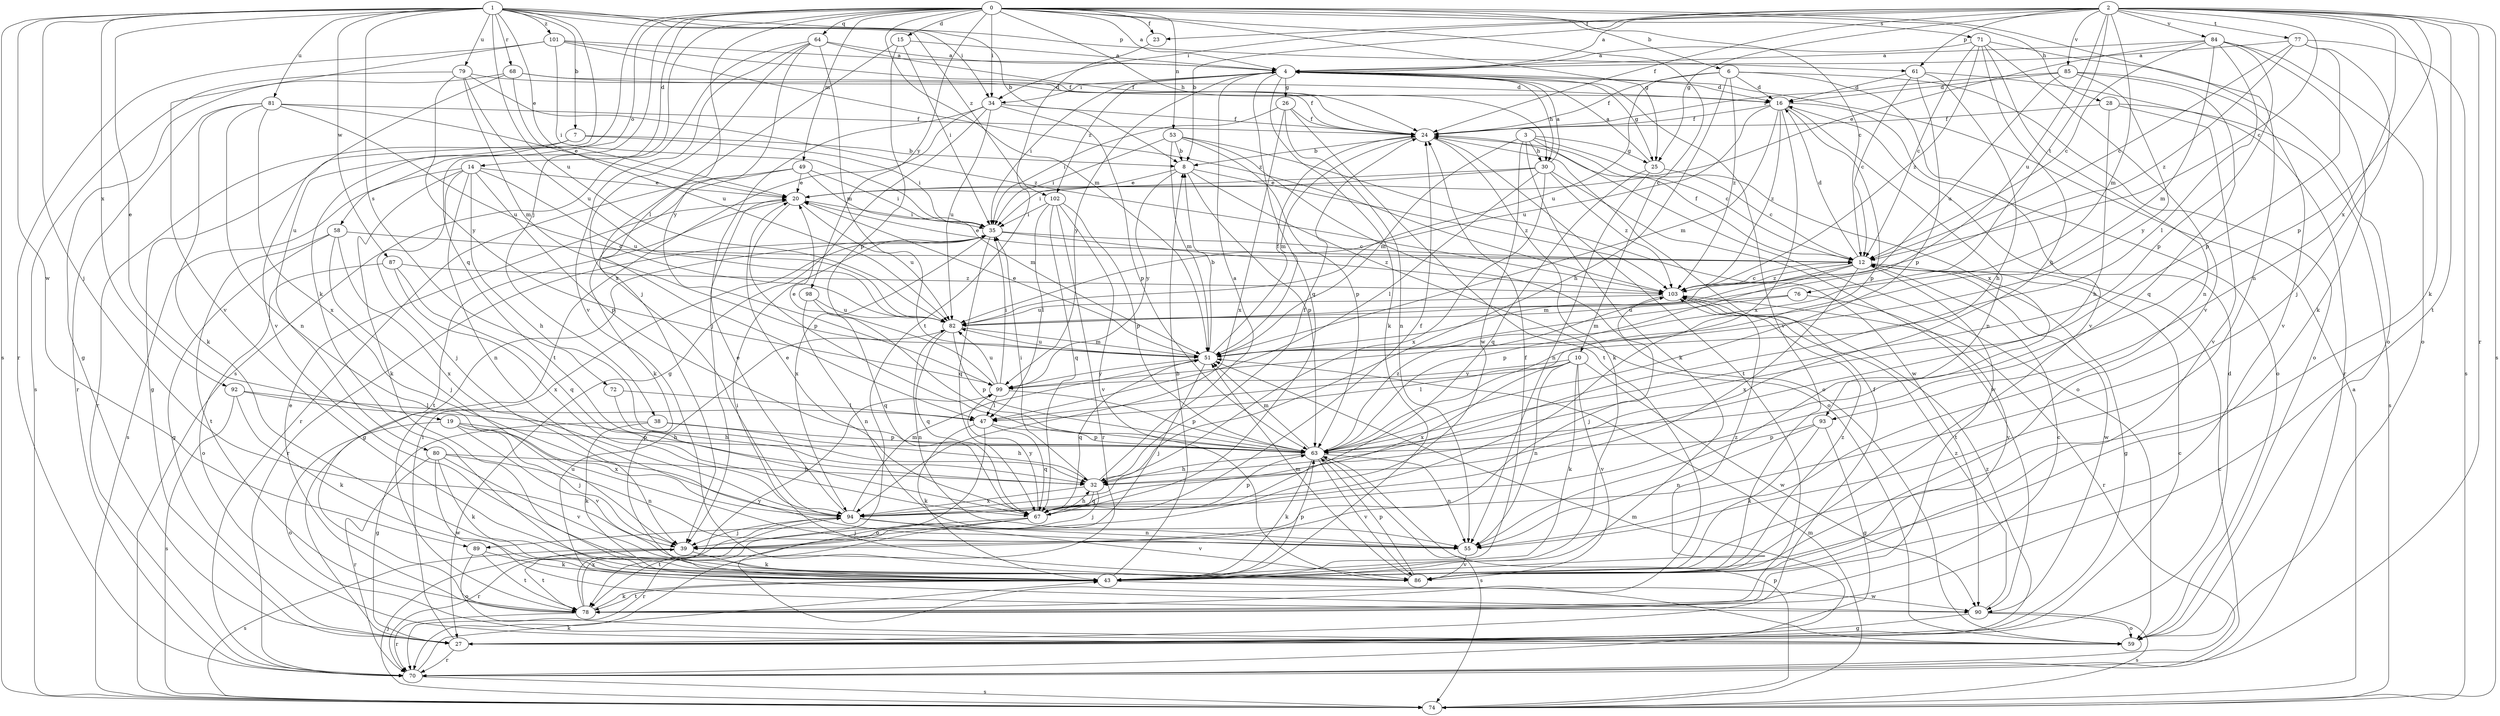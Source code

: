 strict digraph  {
0;
1;
2;
3;
4;
6;
7;
8;
10;
12;
14;
15;
16;
19;
20;
23;
24;
25;
26;
27;
28;
30;
32;
34;
35;
38;
39;
43;
47;
49;
51;
53;
55;
58;
59;
61;
63;
64;
67;
68;
70;
71;
72;
74;
76;
77;
78;
79;
80;
81;
82;
84;
85;
86;
87;
89;
90;
92;
93;
94;
98;
99;
101;
102;
103;
0 -> 4  [label=a];
0 -> 6  [label=b];
0 -> 10  [label=c];
0 -> 12  [label=c];
0 -> 14  [label=d];
0 -> 15  [label=d];
0 -> 23  [label=f];
0 -> 25  [label=g];
0 -> 28  [label=h];
0 -> 30  [label=h];
0 -> 34  [label=i];
0 -> 38  [label=j];
0 -> 43  [label=k];
0 -> 47  [label=l];
0 -> 49  [label=m];
0 -> 51  [label=m];
0 -> 53  [label=n];
0 -> 55  [label=n];
0 -> 58  [label=o];
0 -> 64  [label=q];
0 -> 67  [label=q];
0 -> 71  [label=s];
0 -> 98  [label=y];
1 -> 7  [label=b];
1 -> 8  [label=b];
1 -> 19  [label=e];
1 -> 20  [label=e];
1 -> 34  [label=i];
1 -> 39  [label=j];
1 -> 61  [label=p];
1 -> 68  [label=r];
1 -> 72  [label=s];
1 -> 74  [label=s];
1 -> 79  [label=u];
1 -> 80  [label=u];
1 -> 81  [label=u];
1 -> 82  [label=u];
1 -> 87  [label=w];
1 -> 89  [label=w];
1 -> 92  [label=x];
1 -> 101  [label=z];
1 -> 102  [label=z];
2 -> 4  [label=a];
2 -> 8  [label=b];
2 -> 12  [label=c];
2 -> 23  [label=f];
2 -> 24  [label=f];
2 -> 25  [label=g];
2 -> 34  [label=i];
2 -> 43  [label=k];
2 -> 51  [label=m];
2 -> 61  [label=p];
2 -> 63  [label=p];
2 -> 70  [label=r];
2 -> 74  [label=s];
2 -> 76  [label=t];
2 -> 77  [label=t];
2 -> 78  [label=t];
2 -> 82  [label=u];
2 -> 84  [label=v];
2 -> 85  [label=v];
2 -> 93  [label=x];
3 -> 25  [label=g];
3 -> 30  [label=h];
3 -> 43  [label=k];
3 -> 51  [label=m];
3 -> 59  [label=o];
3 -> 89  [label=w];
3 -> 93  [label=x];
4 -> 16  [label=d];
4 -> 25  [label=g];
4 -> 26  [label=g];
4 -> 30  [label=h];
4 -> 34  [label=i];
4 -> 35  [label=i];
4 -> 43  [label=k];
4 -> 67  [label=q];
4 -> 86  [label=v];
4 -> 99  [label=y];
4 -> 102  [label=z];
6 -> 16  [label=d];
6 -> 24  [label=f];
6 -> 32  [label=h];
6 -> 59  [label=o];
6 -> 82  [label=u];
6 -> 86  [label=v];
6 -> 103  [label=z];
7 -> 8  [label=b];
7 -> 27  [label=g];
7 -> 35  [label=i];
7 -> 70  [label=r];
8 -> 20  [label=e];
8 -> 59  [label=o];
8 -> 63  [label=p];
8 -> 99  [label=y];
8 -> 103  [label=z];
10 -> 43  [label=k];
10 -> 47  [label=l];
10 -> 55  [label=n];
10 -> 86  [label=v];
10 -> 90  [label=w];
10 -> 94  [label=x];
10 -> 99  [label=y];
12 -> 16  [label=d];
12 -> 20  [label=e];
12 -> 24  [label=f];
12 -> 27  [label=g];
12 -> 51  [label=m];
12 -> 63  [label=p];
12 -> 78  [label=t];
12 -> 90  [label=w];
12 -> 94  [label=x];
12 -> 103  [label=z];
14 -> 20  [label=e];
14 -> 32  [label=h];
14 -> 39  [label=j];
14 -> 43  [label=k];
14 -> 55  [label=n];
14 -> 63  [label=p];
14 -> 74  [label=s];
14 -> 82  [label=u];
15 -> 4  [label=a];
15 -> 35  [label=i];
15 -> 39  [label=j];
15 -> 63  [label=p];
16 -> 24  [label=f];
16 -> 51  [label=m];
16 -> 55  [label=n];
16 -> 59  [label=o];
16 -> 63  [label=p];
16 -> 82  [label=u];
16 -> 94  [label=x];
16 -> 103  [label=z];
19 -> 39  [label=j];
19 -> 59  [label=o];
19 -> 63  [label=p];
19 -> 86  [label=v];
19 -> 94  [label=x];
20 -> 35  [label=i];
20 -> 63  [label=p];
20 -> 78  [label=t];
20 -> 82  [label=u];
23 -> 78  [label=t];
24 -> 8  [label=b];
24 -> 12  [label=c];
24 -> 43  [label=k];
24 -> 51  [label=m];
24 -> 78  [label=t];
25 -> 4  [label=a];
25 -> 12  [label=c];
25 -> 55  [label=n];
25 -> 67  [label=q];
26 -> 24  [label=f];
26 -> 35  [label=i];
26 -> 55  [label=n];
26 -> 78  [label=t];
26 -> 94  [label=x];
27 -> 12  [label=c];
27 -> 16  [label=d];
27 -> 24  [label=f];
27 -> 35  [label=i];
27 -> 70  [label=r];
27 -> 103  [label=z];
28 -> 24  [label=f];
28 -> 32  [label=h];
28 -> 74  [label=s];
28 -> 86  [label=v];
30 -> 4  [label=a];
30 -> 20  [label=e];
30 -> 35  [label=i];
30 -> 47  [label=l];
30 -> 90  [label=w];
30 -> 94  [label=x];
30 -> 103  [label=z];
32 -> 4  [label=a];
32 -> 24  [label=f];
32 -> 35  [label=i];
32 -> 39  [label=j];
32 -> 67  [label=q];
32 -> 94  [label=x];
34 -> 24  [label=f];
34 -> 27  [label=g];
34 -> 39  [label=j];
34 -> 63  [label=p];
34 -> 78  [label=t];
34 -> 82  [label=u];
35 -> 12  [label=c];
35 -> 27  [label=g];
35 -> 67  [label=q];
35 -> 70  [label=r];
35 -> 94  [label=x];
35 -> 103  [label=z];
38 -> 27  [label=g];
38 -> 32  [label=h];
38 -> 43  [label=k];
38 -> 63  [label=p];
39 -> 43  [label=k];
39 -> 74  [label=s];
39 -> 78  [label=t];
43 -> 8  [label=b];
43 -> 24  [label=f];
43 -> 63  [label=p];
43 -> 78  [label=t];
43 -> 90  [label=w];
43 -> 103  [label=z];
47 -> 43  [label=k];
47 -> 59  [label=o];
47 -> 63  [label=p];
47 -> 67  [label=q];
49 -> 20  [label=e];
49 -> 35  [label=i];
49 -> 43  [label=k];
49 -> 51  [label=m];
49 -> 70  [label=r];
51 -> 8  [label=b];
51 -> 20  [label=e];
51 -> 24  [label=f];
51 -> 39  [label=j];
51 -> 67  [label=q];
51 -> 82  [label=u];
51 -> 99  [label=y];
53 -> 8  [label=b];
53 -> 35  [label=i];
53 -> 51  [label=m];
53 -> 59  [label=o];
53 -> 63  [label=p];
53 -> 90  [label=w];
55 -> 86  [label=v];
58 -> 12  [label=c];
58 -> 27  [label=g];
58 -> 39  [label=j];
58 -> 78  [label=t];
58 -> 94  [label=x];
61 -> 12  [label=c];
61 -> 16  [label=d];
61 -> 32  [label=h];
61 -> 63  [label=p];
61 -> 70  [label=r];
63 -> 32  [label=h];
63 -> 43  [label=k];
63 -> 51  [label=m];
63 -> 55  [label=n];
63 -> 74  [label=s];
63 -> 86  [label=v];
63 -> 103  [label=z];
64 -> 4  [label=a];
64 -> 24  [label=f];
64 -> 51  [label=m];
64 -> 74  [label=s];
64 -> 86  [label=v];
64 -> 94  [label=x];
64 -> 99  [label=y];
67 -> 20  [label=e];
67 -> 24  [label=f];
67 -> 32  [label=h];
67 -> 39  [label=j];
67 -> 63  [label=p];
67 -> 70  [label=r];
67 -> 78  [label=t];
67 -> 99  [label=y];
68 -> 16  [label=d];
68 -> 24  [label=f];
68 -> 27  [label=g];
68 -> 82  [label=u];
68 -> 86  [label=v];
70 -> 12  [label=c];
70 -> 43  [label=k];
70 -> 51  [label=m];
70 -> 74  [label=s];
71 -> 4  [label=a];
71 -> 12  [label=c];
71 -> 32  [label=h];
71 -> 55  [label=n];
71 -> 59  [label=o];
71 -> 86  [label=v];
71 -> 103  [label=z];
72 -> 32  [label=h];
72 -> 47  [label=l];
74 -> 4  [label=a];
74 -> 39  [label=j];
74 -> 51  [label=m];
74 -> 63  [label=p];
76 -> 51  [label=m];
76 -> 82  [label=u];
76 -> 86  [label=v];
77 -> 4  [label=a];
77 -> 12  [label=c];
77 -> 39  [label=j];
77 -> 63  [label=p];
77 -> 74  [label=s];
77 -> 103  [label=z];
78 -> 12  [label=c];
78 -> 20  [label=e];
78 -> 43  [label=k];
78 -> 70  [label=r];
78 -> 94  [label=x];
78 -> 99  [label=y];
79 -> 16  [label=d];
79 -> 51  [label=m];
79 -> 74  [label=s];
79 -> 82  [label=u];
79 -> 99  [label=y];
79 -> 103  [label=z];
80 -> 32  [label=h];
80 -> 43  [label=k];
80 -> 55  [label=n];
80 -> 70  [label=r];
80 -> 86  [label=v];
80 -> 90  [label=w];
81 -> 20  [label=e];
81 -> 24  [label=f];
81 -> 43  [label=k];
81 -> 55  [label=n];
81 -> 70  [label=r];
81 -> 82  [label=u];
81 -> 94  [label=x];
82 -> 51  [label=m];
82 -> 55  [label=n];
82 -> 63  [label=p];
82 -> 67  [label=q];
84 -> 4  [label=a];
84 -> 12  [label=c];
84 -> 20  [label=e];
84 -> 43  [label=k];
84 -> 47  [label=l];
84 -> 51  [label=m];
84 -> 59  [label=o];
84 -> 63  [label=p];
85 -> 16  [label=d];
85 -> 24  [label=f];
85 -> 67  [label=q];
85 -> 82  [label=u];
85 -> 86  [label=v];
85 -> 99  [label=y];
86 -> 35  [label=i];
86 -> 51  [label=m];
86 -> 63  [label=p];
86 -> 103  [label=z];
87 -> 59  [label=o];
87 -> 67  [label=q];
87 -> 94  [label=x];
87 -> 103  [label=z];
89 -> 43  [label=k];
89 -> 59  [label=o];
89 -> 78  [label=t];
90 -> 27  [label=g];
90 -> 59  [label=o];
90 -> 74  [label=s];
90 -> 82  [label=u];
90 -> 103  [label=z];
92 -> 32  [label=h];
92 -> 43  [label=k];
92 -> 47  [label=l];
92 -> 74  [label=s];
93 -> 27  [label=g];
93 -> 43  [label=k];
93 -> 55  [label=n];
93 -> 63  [label=p];
94 -> 20  [label=e];
94 -> 39  [label=j];
94 -> 51  [label=m];
94 -> 55  [label=n];
94 -> 70  [label=r];
94 -> 86  [label=v];
98 -> 55  [label=n];
98 -> 67  [label=q];
98 -> 82  [label=u];
99 -> 20  [label=e];
99 -> 35  [label=i];
99 -> 47  [label=l];
99 -> 63  [label=p];
99 -> 82  [label=u];
101 -> 4  [label=a];
101 -> 24  [label=f];
101 -> 35  [label=i];
101 -> 70  [label=r];
101 -> 86  [label=v];
101 -> 103  [label=z];
102 -> 35  [label=i];
102 -> 47  [label=l];
102 -> 63  [label=p];
102 -> 67  [label=q];
102 -> 70  [label=r];
102 -> 86  [label=v];
103 -> 12  [label=c];
103 -> 39  [label=j];
103 -> 70  [label=r];
103 -> 82  [label=u];
}
